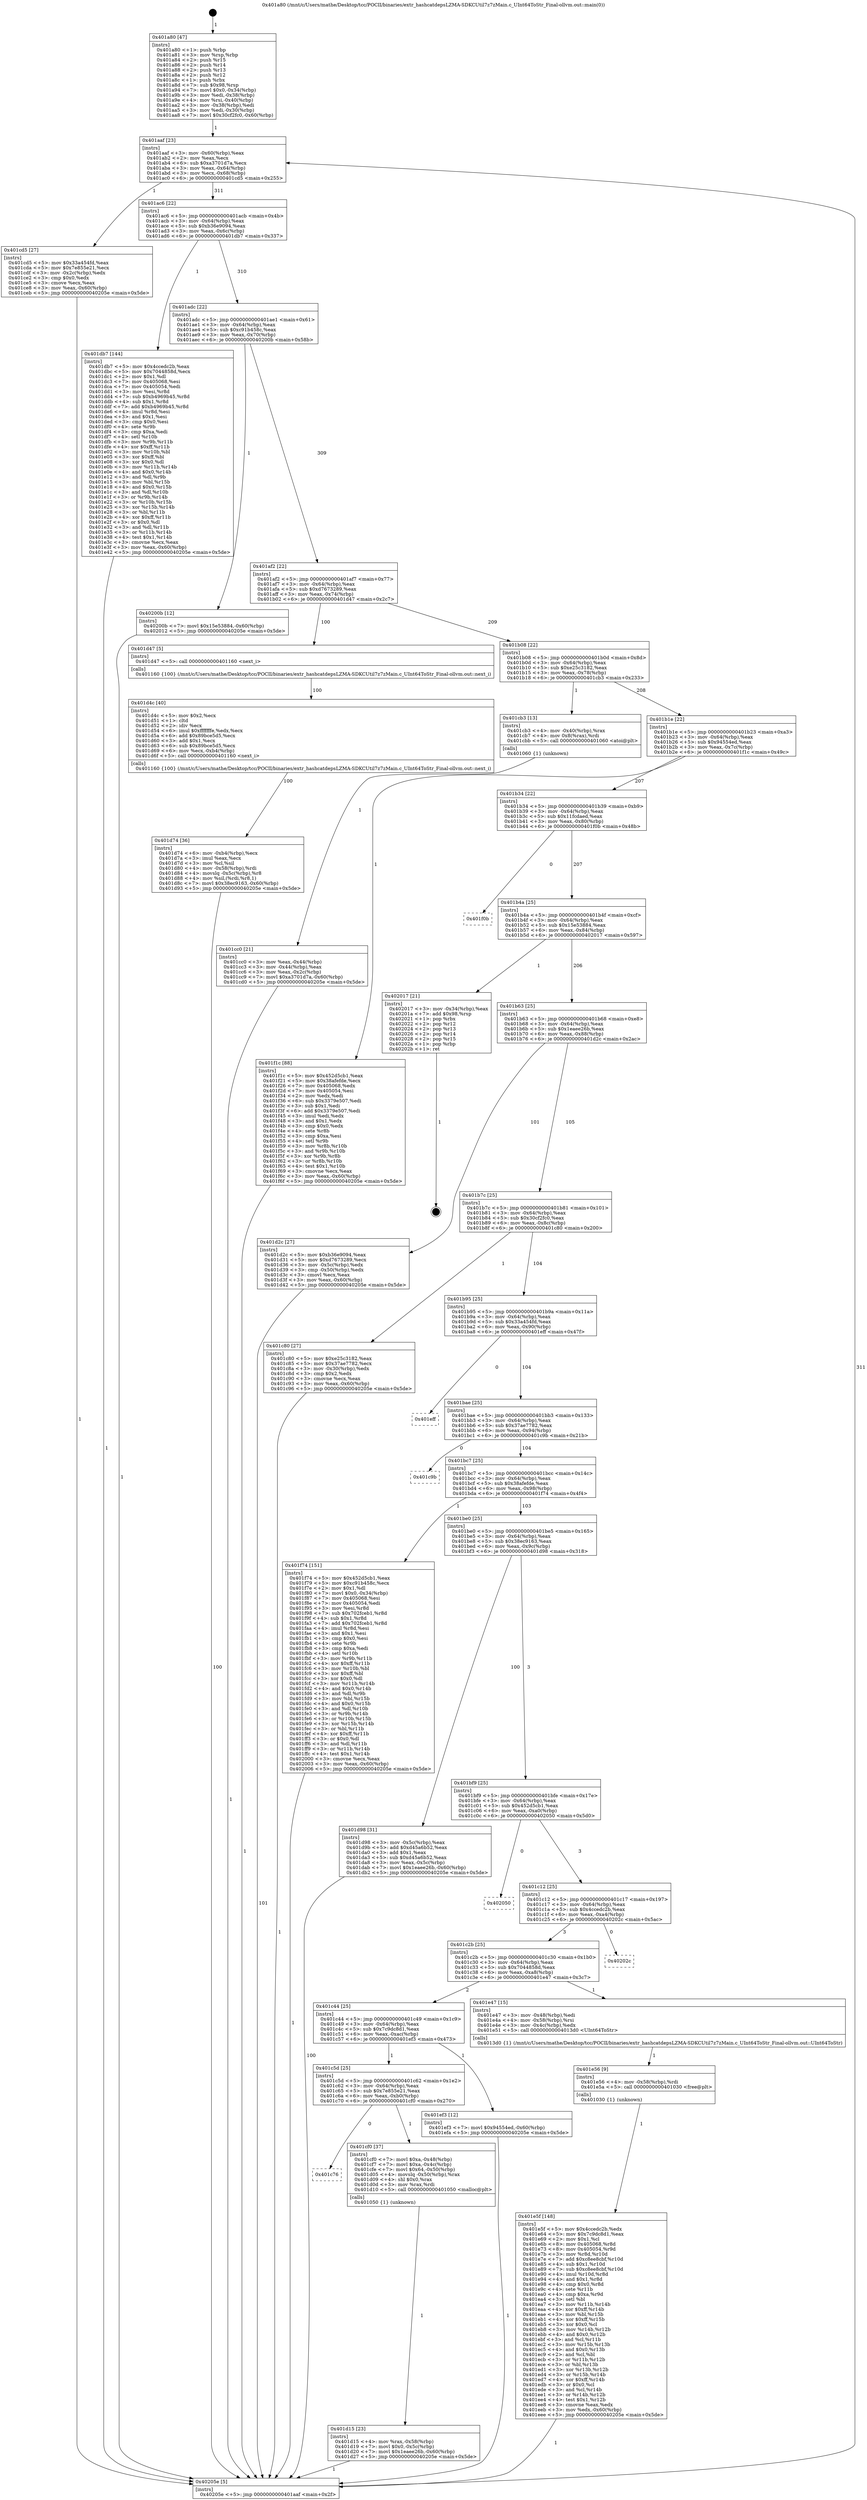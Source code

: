 digraph "0x401a80" {
  label = "0x401a80 (/mnt/c/Users/mathe/Desktop/tcc/POCII/binaries/extr_hashcatdepsLZMA-SDKCUtil7z7zMain.c_UInt64ToStr_Final-ollvm.out::main(0))"
  labelloc = "t"
  node[shape=record]

  Entry [label="",width=0.3,height=0.3,shape=circle,fillcolor=black,style=filled]
  "0x401aaf" [label="{
     0x401aaf [23]\l
     | [instrs]\l
     &nbsp;&nbsp;0x401aaf \<+3\>: mov -0x60(%rbp),%eax\l
     &nbsp;&nbsp;0x401ab2 \<+2\>: mov %eax,%ecx\l
     &nbsp;&nbsp;0x401ab4 \<+6\>: sub $0xa3701d7a,%ecx\l
     &nbsp;&nbsp;0x401aba \<+3\>: mov %eax,-0x64(%rbp)\l
     &nbsp;&nbsp;0x401abd \<+3\>: mov %ecx,-0x68(%rbp)\l
     &nbsp;&nbsp;0x401ac0 \<+6\>: je 0000000000401cd5 \<main+0x255\>\l
  }"]
  "0x401cd5" [label="{
     0x401cd5 [27]\l
     | [instrs]\l
     &nbsp;&nbsp;0x401cd5 \<+5\>: mov $0x33a454fd,%eax\l
     &nbsp;&nbsp;0x401cda \<+5\>: mov $0x7e855e21,%ecx\l
     &nbsp;&nbsp;0x401cdf \<+3\>: mov -0x2c(%rbp),%edx\l
     &nbsp;&nbsp;0x401ce2 \<+3\>: cmp $0x0,%edx\l
     &nbsp;&nbsp;0x401ce5 \<+3\>: cmove %ecx,%eax\l
     &nbsp;&nbsp;0x401ce8 \<+3\>: mov %eax,-0x60(%rbp)\l
     &nbsp;&nbsp;0x401ceb \<+5\>: jmp 000000000040205e \<main+0x5de\>\l
  }"]
  "0x401ac6" [label="{
     0x401ac6 [22]\l
     | [instrs]\l
     &nbsp;&nbsp;0x401ac6 \<+5\>: jmp 0000000000401acb \<main+0x4b\>\l
     &nbsp;&nbsp;0x401acb \<+3\>: mov -0x64(%rbp),%eax\l
     &nbsp;&nbsp;0x401ace \<+5\>: sub $0xb36e9094,%eax\l
     &nbsp;&nbsp;0x401ad3 \<+3\>: mov %eax,-0x6c(%rbp)\l
     &nbsp;&nbsp;0x401ad6 \<+6\>: je 0000000000401db7 \<main+0x337\>\l
  }"]
  Exit [label="",width=0.3,height=0.3,shape=circle,fillcolor=black,style=filled,peripheries=2]
  "0x401db7" [label="{
     0x401db7 [144]\l
     | [instrs]\l
     &nbsp;&nbsp;0x401db7 \<+5\>: mov $0x4ccedc2b,%eax\l
     &nbsp;&nbsp;0x401dbc \<+5\>: mov $0x7044858d,%ecx\l
     &nbsp;&nbsp;0x401dc1 \<+2\>: mov $0x1,%dl\l
     &nbsp;&nbsp;0x401dc3 \<+7\>: mov 0x405068,%esi\l
     &nbsp;&nbsp;0x401dca \<+7\>: mov 0x405054,%edi\l
     &nbsp;&nbsp;0x401dd1 \<+3\>: mov %esi,%r8d\l
     &nbsp;&nbsp;0x401dd4 \<+7\>: sub $0xb4969b45,%r8d\l
     &nbsp;&nbsp;0x401ddb \<+4\>: sub $0x1,%r8d\l
     &nbsp;&nbsp;0x401ddf \<+7\>: add $0xb4969b45,%r8d\l
     &nbsp;&nbsp;0x401de6 \<+4\>: imul %r8d,%esi\l
     &nbsp;&nbsp;0x401dea \<+3\>: and $0x1,%esi\l
     &nbsp;&nbsp;0x401ded \<+3\>: cmp $0x0,%esi\l
     &nbsp;&nbsp;0x401df0 \<+4\>: sete %r9b\l
     &nbsp;&nbsp;0x401df4 \<+3\>: cmp $0xa,%edi\l
     &nbsp;&nbsp;0x401df7 \<+4\>: setl %r10b\l
     &nbsp;&nbsp;0x401dfb \<+3\>: mov %r9b,%r11b\l
     &nbsp;&nbsp;0x401dfe \<+4\>: xor $0xff,%r11b\l
     &nbsp;&nbsp;0x401e02 \<+3\>: mov %r10b,%bl\l
     &nbsp;&nbsp;0x401e05 \<+3\>: xor $0xff,%bl\l
     &nbsp;&nbsp;0x401e08 \<+3\>: xor $0x0,%dl\l
     &nbsp;&nbsp;0x401e0b \<+3\>: mov %r11b,%r14b\l
     &nbsp;&nbsp;0x401e0e \<+4\>: and $0x0,%r14b\l
     &nbsp;&nbsp;0x401e12 \<+3\>: and %dl,%r9b\l
     &nbsp;&nbsp;0x401e15 \<+3\>: mov %bl,%r15b\l
     &nbsp;&nbsp;0x401e18 \<+4\>: and $0x0,%r15b\l
     &nbsp;&nbsp;0x401e1c \<+3\>: and %dl,%r10b\l
     &nbsp;&nbsp;0x401e1f \<+3\>: or %r9b,%r14b\l
     &nbsp;&nbsp;0x401e22 \<+3\>: or %r10b,%r15b\l
     &nbsp;&nbsp;0x401e25 \<+3\>: xor %r15b,%r14b\l
     &nbsp;&nbsp;0x401e28 \<+3\>: or %bl,%r11b\l
     &nbsp;&nbsp;0x401e2b \<+4\>: xor $0xff,%r11b\l
     &nbsp;&nbsp;0x401e2f \<+3\>: or $0x0,%dl\l
     &nbsp;&nbsp;0x401e32 \<+3\>: and %dl,%r11b\l
     &nbsp;&nbsp;0x401e35 \<+3\>: or %r11b,%r14b\l
     &nbsp;&nbsp;0x401e38 \<+4\>: test $0x1,%r14b\l
     &nbsp;&nbsp;0x401e3c \<+3\>: cmovne %ecx,%eax\l
     &nbsp;&nbsp;0x401e3f \<+3\>: mov %eax,-0x60(%rbp)\l
     &nbsp;&nbsp;0x401e42 \<+5\>: jmp 000000000040205e \<main+0x5de\>\l
  }"]
  "0x401adc" [label="{
     0x401adc [22]\l
     | [instrs]\l
     &nbsp;&nbsp;0x401adc \<+5\>: jmp 0000000000401ae1 \<main+0x61\>\l
     &nbsp;&nbsp;0x401ae1 \<+3\>: mov -0x64(%rbp),%eax\l
     &nbsp;&nbsp;0x401ae4 \<+5\>: sub $0xc91b458c,%eax\l
     &nbsp;&nbsp;0x401ae9 \<+3\>: mov %eax,-0x70(%rbp)\l
     &nbsp;&nbsp;0x401aec \<+6\>: je 000000000040200b \<main+0x58b\>\l
  }"]
  "0x401e5f" [label="{
     0x401e5f [148]\l
     | [instrs]\l
     &nbsp;&nbsp;0x401e5f \<+5\>: mov $0x4ccedc2b,%edx\l
     &nbsp;&nbsp;0x401e64 \<+5\>: mov $0x7c9dc8d1,%eax\l
     &nbsp;&nbsp;0x401e69 \<+2\>: mov $0x1,%cl\l
     &nbsp;&nbsp;0x401e6b \<+8\>: mov 0x405068,%r8d\l
     &nbsp;&nbsp;0x401e73 \<+8\>: mov 0x405054,%r9d\l
     &nbsp;&nbsp;0x401e7b \<+3\>: mov %r8d,%r10d\l
     &nbsp;&nbsp;0x401e7e \<+7\>: add $0xc8ee8cbf,%r10d\l
     &nbsp;&nbsp;0x401e85 \<+4\>: sub $0x1,%r10d\l
     &nbsp;&nbsp;0x401e89 \<+7\>: sub $0xc8ee8cbf,%r10d\l
     &nbsp;&nbsp;0x401e90 \<+4\>: imul %r10d,%r8d\l
     &nbsp;&nbsp;0x401e94 \<+4\>: and $0x1,%r8d\l
     &nbsp;&nbsp;0x401e98 \<+4\>: cmp $0x0,%r8d\l
     &nbsp;&nbsp;0x401e9c \<+4\>: sete %r11b\l
     &nbsp;&nbsp;0x401ea0 \<+4\>: cmp $0xa,%r9d\l
     &nbsp;&nbsp;0x401ea4 \<+3\>: setl %bl\l
     &nbsp;&nbsp;0x401ea7 \<+3\>: mov %r11b,%r14b\l
     &nbsp;&nbsp;0x401eaa \<+4\>: xor $0xff,%r14b\l
     &nbsp;&nbsp;0x401eae \<+3\>: mov %bl,%r15b\l
     &nbsp;&nbsp;0x401eb1 \<+4\>: xor $0xff,%r15b\l
     &nbsp;&nbsp;0x401eb5 \<+3\>: xor $0x0,%cl\l
     &nbsp;&nbsp;0x401eb8 \<+3\>: mov %r14b,%r12b\l
     &nbsp;&nbsp;0x401ebb \<+4\>: and $0x0,%r12b\l
     &nbsp;&nbsp;0x401ebf \<+3\>: and %cl,%r11b\l
     &nbsp;&nbsp;0x401ec2 \<+3\>: mov %r15b,%r13b\l
     &nbsp;&nbsp;0x401ec5 \<+4\>: and $0x0,%r13b\l
     &nbsp;&nbsp;0x401ec9 \<+2\>: and %cl,%bl\l
     &nbsp;&nbsp;0x401ecb \<+3\>: or %r11b,%r12b\l
     &nbsp;&nbsp;0x401ece \<+3\>: or %bl,%r13b\l
     &nbsp;&nbsp;0x401ed1 \<+3\>: xor %r13b,%r12b\l
     &nbsp;&nbsp;0x401ed4 \<+3\>: or %r15b,%r14b\l
     &nbsp;&nbsp;0x401ed7 \<+4\>: xor $0xff,%r14b\l
     &nbsp;&nbsp;0x401edb \<+3\>: or $0x0,%cl\l
     &nbsp;&nbsp;0x401ede \<+3\>: and %cl,%r14b\l
     &nbsp;&nbsp;0x401ee1 \<+3\>: or %r14b,%r12b\l
     &nbsp;&nbsp;0x401ee4 \<+4\>: test $0x1,%r12b\l
     &nbsp;&nbsp;0x401ee8 \<+3\>: cmovne %eax,%edx\l
     &nbsp;&nbsp;0x401eeb \<+3\>: mov %edx,-0x60(%rbp)\l
     &nbsp;&nbsp;0x401eee \<+5\>: jmp 000000000040205e \<main+0x5de\>\l
  }"]
  "0x40200b" [label="{
     0x40200b [12]\l
     | [instrs]\l
     &nbsp;&nbsp;0x40200b \<+7\>: movl $0x15e53884,-0x60(%rbp)\l
     &nbsp;&nbsp;0x402012 \<+5\>: jmp 000000000040205e \<main+0x5de\>\l
  }"]
  "0x401af2" [label="{
     0x401af2 [22]\l
     | [instrs]\l
     &nbsp;&nbsp;0x401af2 \<+5\>: jmp 0000000000401af7 \<main+0x77\>\l
     &nbsp;&nbsp;0x401af7 \<+3\>: mov -0x64(%rbp),%eax\l
     &nbsp;&nbsp;0x401afa \<+5\>: sub $0xd7673289,%eax\l
     &nbsp;&nbsp;0x401aff \<+3\>: mov %eax,-0x74(%rbp)\l
     &nbsp;&nbsp;0x401b02 \<+6\>: je 0000000000401d47 \<main+0x2c7\>\l
  }"]
  "0x401e56" [label="{
     0x401e56 [9]\l
     | [instrs]\l
     &nbsp;&nbsp;0x401e56 \<+4\>: mov -0x58(%rbp),%rdi\l
     &nbsp;&nbsp;0x401e5a \<+5\>: call 0000000000401030 \<free@plt\>\l
     | [calls]\l
     &nbsp;&nbsp;0x401030 \{1\} (unknown)\l
  }"]
  "0x401d47" [label="{
     0x401d47 [5]\l
     | [instrs]\l
     &nbsp;&nbsp;0x401d47 \<+5\>: call 0000000000401160 \<next_i\>\l
     | [calls]\l
     &nbsp;&nbsp;0x401160 \{100\} (/mnt/c/Users/mathe/Desktop/tcc/POCII/binaries/extr_hashcatdepsLZMA-SDKCUtil7z7zMain.c_UInt64ToStr_Final-ollvm.out::next_i)\l
  }"]
  "0x401b08" [label="{
     0x401b08 [22]\l
     | [instrs]\l
     &nbsp;&nbsp;0x401b08 \<+5\>: jmp 0000000000401b0d \<main+0x8d\>\l
     &nbsp;&nbsp;0x401b0d \<+3\>: mov -0x64(%rbp),%eax\l
     &nbsp;&nbsp;0x401b10 \<+5\>: sub $0xe25c3182,%eax\l
     &nbsp;&nbsp;0x401b15 \<+3\>: mov %eax,-0x78(%rbp)\l
     &nbsp;&nbsp;0x401b18 \<+6\>: je 0000000000401cb3 \<main+0x233\>\l
  }"]
  "0x401d74" [label="{
     0x401d74 [36]\l
     | [instrs]\l
     &nbsp;&nbsp;0x401d74 \<+6\>: mov -0xb4(%rbp),%ecx\l
     &nbsp;&nbsp;0x401d7a \<+3\>: imul %eax,%ecx\l
     &nbsp;&nbsp;0x401d7d \<+3\>: mov %cl,%sil\l
     &nbsp;&nbsp;0x401d80 \<+4\>: mov -0x58(%rbp),%rdi\l
     &nbsp;&nbsp;0x401d84 \<+4\>: movslq -0x5c(%rbp),%r8\l
     &nbsp;&nbsp;0x401d88 \<+4\>: mov %sil,(%rdi,%r8,1)\l
     &nbsp;&nbsp;0x401d8c \<+7\>: movl $0x38ec9163,-0x60(%rbp)\l
     &nbsp;&nbsp;0x401d93 \<+5\>: jmp 000000000040205e \<main+0x5de\>\l
  }"]
  "0x401cb3" [label="{
     0x401cb3 [13]\l
     | [instrs]\l
     &nbsp;&nbsp;0x401cb3 \<+4\>: mov -0x40(%rbp),%rax\l
     &nbsp;&nbsp;0x401cb7 \<+4\>: mov 0x8(%rax),%rdi\l
     &nbsp;&nbsp;0x401cbb \<+5\>: call 0000000000401060 \<atoi@plt\>\l
     | [calls]\l
     &nbsp;&nbsp;0x401060 \{1\} (unknown)\l
  }"]
  "0x401b1e" [label="{
     0x401b1e [22]\l
     | [instrs]\l
     &nbsp;&nbsp;0x401b1e \<+5\>: jmp 0000000000401b23 \<main+0xa3\>\l
     &nbsp;&nbsp;0x401b23 \<+3\>: mov -0x64(%rbp),%eax\l
     &nbsp;&nbsp;0x401b26 \<+5\>: sub $0x94554ed,%eax\l
     &nbsp;&nbsp;0x401b2b \<+3\>: mov %eax,-0x7c(%rbp)\l
     &nbsp;&nbsp;0x401b2e \<+6\>: je 0000000000401f1c \<main+0x49c\>\l
  }"]
  "0x401d4c" [label="{
     0x401d4c [40]\l
     | [instrs]\l
     &nbsp;&nbsp;0x401d4c \<+5\>: mov $0x2,%ecx\l
     &nbsp;&nbsp;0x401d51 \<+1\>: cltd\l
     &nbsp;&nbsp;0x401d52 \<+2\>: idiv %ecx\l
     &nbsp;&nbsp;0x401d54 \<+6\>: imul $0xfffffffe,%edx,%ecx\l
     &nbsp;&nbsp;0x401d5a \<+6\>: add $0x89bce5d5,%ecx\l
     &nbsp;&nbsp;0x401d60 \<+3\>: add $0x1,%ecx\l
     &nbsp;&nbsp;0x401d63 \<+6\>: sub $0x89bce5d5,%ecx\l
     &nbsp;&nbsp;0x401d69 \<+6\>: mov %ecx,-0xb4(%rbp)\l
     &nbsp;&nbsp;0x401d6f \<+5\>: call 0000000000401160 \<next_i\>\l
     | [calls]\l
     &nbsp;&nbsp;0x401160 \{100\} (/mnt/c/Users/mathe/Desktop/tcc/POCII/binaries/extr_hashcatdepsLZMA-SDKCUtil7z7zMain.c_UInt64ToStr_Final-ollvm.out::next_i)\l
  }"]
  "0x401f1c" [label="{
     0x401f1c [88]\l
     | [instrs]\l
     &nbsp;&nbsp;0x401f1c \<+5\>: mov $0x452d5cb1,%eax\l
     &nbsp;&nbsp;0x401f21 \<+5\>: mov $0x38afefde,%ecx\l
     &nbsp;&nbsp;0x401f26 \<+7\>: mov 0x405068,%edx\l
     &nbsp;&nbsp;0x401f2d \<+7\>: mov 0x405054,%esi\l
     &nbsp;&nbsp;0x401f34 \<+2\>: mov %edx,%edi\l
     &nbsp;&nbsp;0x401f36 \<+6\>: sub $0x3379e507,%edi\l
     &nbsp;&nbsp;0x401f3c \<+3\>: sub $0x1,%edi\l
     &nbsp;&nbsp;0x401f3f \<+6\>: add $0x3379e507,%edi\l
     &nbsp;&nbsp;0x401f45 \<+3\>: imul %edi,%edx\l
     &nbsp;&nbsp;0x401f48 \<+3\>: and $0x1,%edx\l
     &nbsp;&nbsp;0x401f4b \<+3\>: cmp $0x0,%edx\l
     &nbsp;&nbsp;0x401f4e \<+4\>: sete %r8b\l
     &nbsp;&nbsp;0x401f52 \<+3\>: cmp $0xa,%esi\l
     &nbsp;&nbsp;0x401f55 \<+4\>: setl %r9b\l
     &nbsp;&nbsp;0x401f59 \<+3\>: mov %r8b,%r10b\l
     &nbsp;&nbsp;0x401f5c \<+3\>: and %r9b,%r10b\l
     &nbsp;&nbsp;0x401f5f \<+3\>: xor %r9b,%r8b\l
     &nbsp;&nbsp;0x401f62 \<+3\>: or %r8b,%r10b\l
     &nbsp;&nbsp;0x401f65 \<+4\>: test $0x1,%r10b\l
     &nbsp;&nbsp;0x401f69 \<+3\>: cmovne %ecx,%eax\l
     &nbsp;&nbsp;0x401f6c \<+3\>: mov %eax,-0x60(%rbp)\l
     &nbsp;&nbsp;0x401f6f \<+5\>: jmp 000000000040205e \<main+0x5de\>\l
  }"]
  "0x401b34" [label="{
     0x401b34 [22]\l
     | [instrs]\l
     &nbsp;&nbsp;0x401b34 \<+5\>: jmp 0000000000401b39 \<main+0xb9\>\l
     &nbsp;&nbsp;0x401b39 \<+3\>: mov -0x64(%rbp),%eax\l
     &nbsp;&nbsp;0x401b3c \<+5\>: sub $0x11fcdaed,%eax\l
     &nbsp;&nbsp;0x401b41 \<+3\>: mov %eax,-0x80(%rbp)\l
     &nbsp;&nbsp;0x401b44 \<+6\>: je 0000000000401f0b \<main+0x48b\>\l
  }"]
  "0x401d15" [label="{
     0x401d15 [23]\l
     | [instrs]\l
     &nbsp;&nbsp;0x401d15 \<+4\>: mov %rax,-0x58(%rbp)\l
     &nbsp;&nbsp;0x401d19 \<+7\>: movl $0x0,-0x5c(%rbp)\l
     &nbsp;&nbsp;0x401d20 \<+7\>: movl $0x1eaee26b,-0x60(%rbp)\l
     &nbsp;&nbsp;0x401d27 \<+5\>: jmp 000000000040205e \<main+0x5de\>\l
  }"]
  "0x401f0b" [label="{
     0x401f0b\l
  }", style=dashed]
  "0x401b4a" [label="{
     0x401b4a [25]\l
     | [instrs]\l
     &nbsp;&nbsp;0x401b4a \<+5\>: jmp 0000000000401b4f \<main+0xcf\>\l
     &nbsp;&nbsp;0x401b4f \<+3\>: mov -0x64(%rbp),%eax\l
     &nbsp;&nbsp;0x401b52 \<+5\>: sub $0x15e53884,%eax\l
     &nbsp;&nbsp;0x401b57 \<+6\>: mov %eax,-0x84(%rbp)\l
     &nbsp;&nbsp;0x401b5d \<+6\>: je 0000000000402017 \<main+0x597\>\l
  }"]
  "0x401c76" [label="{
     0x401c76\l
  }", style=dashed]
  "0x402017" [label="{
     0x402017 [21]\l
     | [instrs]\l
     &nbsp;&nbsp;0x402017 \<+3\>: mov -0x34(%rbp),%eax\l
     &nbsp;&nbsp;0x40201a \<+7\>: add $0x98,%rsp\l
     &nbsp;&nbsp;0x402021 \<+1\>: pop %rbx\l
     &nbsp;&nbsp;0x402022 \<+2\>: pop %r12\l
     &nbsp;&nbsp;0x402024 \<+2\>: pop %r13\l
     &nbsp;&nbsp;0x402026 \<+2\>: pop %r14\l
     &nbsp;&nbsp;0x402028 \<+2\>: pop %r15\l
     &nbsp;&nbsp;0x40202a \<+1\>: pop %rbp\l
     &nbsp;&nbsp;0x40202b \<+1\>: ret\l
  }"]
  "0x401b63" [label="{
     0x401b63 [25]\l
     | [instrs]\l
     &nbsp;&nbsp;0x401b63 \<+5\>: jmp 0000000000401b68 \<main+0xe8\>\l
     &nbsp;&nbsp;0x401b68 \<+3\>: mov -0x64(%rbp),%eax\l
     &nbsp;&nbsp;0x401b6b \<+5\>: sub $0x1eaee26b,%eax\l
     &nbsp;&nbsp;0x401b70 \<+6\>: mov %eax,-0x88(%rbp)\l
     &nbsp;&nbsp;0x401b76 \<+6\>: je 0000000000401d2c \<main+0x2ac\>\l
  }"]
  "0x401cf0" [label="{
     0x401cf0 [37]\l
     | [instrs]\l
     &nbsp;&nbsp;0x401cf0 \<+7\>: movl $0xa,-0x48(%rbp)\l
     &nbsp;&nbsp;0x401cf7 \<+7\>: movl $0xa,-0x4c(%rbp)\l
     &nbsp;&nbsp;0x401cfe \<+7\>: movl $0x64,-0x50(%rbp)\l
     &nbsp;&nbsp;0x401d05 \<+4\>: movslq -0x50(%rbp),%rax\l
     &nbsp;&nbsp;0x401d09 \<+4\>: shl $0x0,%rax\l
     &nbsp;&nbsp;0x401d0d \<+3\>: mov %rax,%rdi\l
     &nbsp;&nbsp;0x401d10 \<+5\>: call 0000000000401050 \<malloc@plt\>\l
     | [calls]\l
     &nbsp;&nbsp;0x401050 \{1\} (unknown)\l
  }"]
  "0x401d2c" [label="{
     0x401d2c [27]\l
     | [instrs]\l
     &nbsp;&nbsp;0x401d2c \<+5\>: mov $0xb36e9094,%eax\l
     &nbsp;&nbsp;0x401d31 \<+5\>: mov $0xd7673289,%ecx\l
     &nbsp;&nbsp;0x401d36 \<+3\>: mov -0x5c(%rbp),%edx\l
     &nbsp;&nbsp;0x401d39 \<+3\>: cmp -0x50(%rbp),%edx\l
     &nbsp;&nbsp;0x401d3c \<+3\>: cmovl %ecx,%eax\l
     &nbsp;&nbsp;0x401d3f \<+3\>: mov %eax,-0x60(%rbp)\l
     &nbsp;&nbsp;0x401d42 \<+5\>: jmp 000000000040205e \<main+0x5de\>\l
  }"]
  "0x401b7c" [label="{
     0x401b7c [25]\l
     | [instrs]\l
     &nbsp;&nbsp;0x401b7c \<+5\>: jmp 0000000000401b81 \<main+0x101\>\l
     &nbsp;&nbsp;0x401b81 \<+3\>: mov -0x64(%rbp),%eax\l
     &nbsp;&nbsp;0x401b84 \<+5\>: sub $0x30cf2fc0,%eax\l
     &nbsp;&nbsp;0x401b89 \<+6\>: mov %eax,-0x8c(%rbp)\l
     &nbsp;&nbsp;0x401b8f \<+6\>: je 0000000000401c80 \<main+0x200\>\l
  }"]
  "0x401c5d" [label="{
     0x401c5d [25]\l
     | [instrs]\l
     &nbsp;&nbsp;0x401c5d \<+5\>: jmp 0000000000401c62 \<main+0x1e2\>\l
     &nbsp;&nbsp;0x401c62 \<+3\>: mov -0x64(%rbp),%eax\l
     &nbsp;&nbsp;0x401c65 \<+5\>: sub $0x7e855e21,%eax\l
     &nbsp;&nbsp;0x401c6a \<+6\>: mov %eax,-0xb0(%rbp)\l
     &nbsp;&nbsp;0x401c70 \<+6\>: je 0000000000401cf0 \<main+0x270\>\l
  }"]
  "0x401c80" [label="{
     0x401c80 [27]\l
     | [instrs]\l
     &nbsp;&nbsp;0x401c80 \<+5\>: mov $0xe25c3182,%eax\l
     &nbsp;&nbsp;0x401c85 \<+5\>: mov $0x37ae7782,%ecx\l
     &nbsp;&nbsp;0x401c8a \<+3\>: mov -0x30(%rbp),%edx\l
     &nbsp;&nbsp;0x401c8d \<+3\>: cmp $0x2,%edx\l
     &nbsp;&nbsp;0x401c90 \<+3\>: cmovne %ecx,%eax\l
     &nbsp;&nbsp;0x401c93 \<+3\>: mov %eax,-0x60(%rbp)\l
     &nbsp;&nbsp;0x401c96 \<+5\>: jmp 000000000040205e \<main+0x5de\>\l
  }"]
  "0x401b95" [label="{
     0x401b95 [25]\l
     | [instrs]\l
     &nbsp;&nbsp;0x401b95 \<+5\>: jmp 0000000000401b9a \<main+0x11a\>\l
     &nbsp;&nbsp;0x401b9a \<+3\>: mov -0x64(%rbp),%eax\l
     &nbsp;&nbsp;0x401b9d \<+5\>: sub $0x33a454fd,%eax\l
     &nbsp;&nbsp;0x401ba2 \<+6\>: mov %eax,-0x90(%rbp)\l
     &nbsp;&nbsp;0x401ba8 \<+6\>: je 0000000000401eff \<main+0x47f\>\l
  }"]
  "0x40205e" [label="{
     0x40205e [5]\l
     | [instrs]\l
     &nbsp;&nbsp;0x40205e \<+5\>: jmp 0000000000401aaf \<main+0x2f\>\l
  }"]
  "0x401a80" [label="{
     0x401a80 [47]\l
     | [instrs]\l
     &nbsp;&nbsp;0x401a80 \<+1\>: push %rbp\l
     &nbsp;&nbsp;0x401a81 \<+3\>: mov %rsp,%rbp\l
     &nbsp;&nbsp;0x401a84 \<+2\>: push %r15\l
     &nbsp;&nbsp;0x401a86 \<+2\>: push %r14\l
     &nbsp;&nbsp;0x401a88 \<+2\>: push %r13\l
     &nbsp;&nbsp;0x401a8a \<+2\>: push %r12\l
     &nbsp;&nbsp;0x401a8c \<+1\>: push %rbx\l
     &nbsp;&nbsp;0x401a8d \<+7\>: sub $0x98,%rsp\l
     &nbsp;&nbsp;0x401a94 \<+7\>: movl $0x0,-0x34(%rbp)\l
     &nbsp;&nbsp;0x401a9b \<+3\>: mov %edi,-0x38(%rbp)\l
     &nbsp;&nbsp;0x401a9e \<+4\>: mov %rsi,-0x40(%rbp)\l
     &nbsp;&nbsp;0x401aa2 \<+3\>: mov -0x38(%rbp),%edi\l
     &nbsp;&nbsp;0x401aa5 \<+3\>: mov %edi,-0x30(%rbp)\l
     &nbsp;&nbsp;0x401aa8 \<+7\>: movl $0x30cf2fc0,-0x60(%rbp)\l
  }"]
  "0x401cc0" [label="{
     0x401cc0 [21]\l
     | [instrs]\l
     &nbsp;&nbsp;0x401cc0 \<+3\>: mov %eax,-0x44(%rbp)\l
     &nbsp;&nbsp;0x401cc3 \<+3\>: mov -0x44(%rbp),%eax\l
     &nbsp;&nbsp;0x401cc6 \<+3\>: mov %eax,-0x2c(%rbp)\l
     &nbsp;&nbsp;0x401cc9 \<+7\>: movl $0xa3701d7a,-0x60(%rbp)\l
     &nbsp;&nbsp;0x401cd0 \<+5\>: jmp 000000000040205e \<main+0x5de\>\l
  }"]
  "0x401ef3" [label="{
     0x401ef3 [12]\l
     | [instrs]\l
     &nbsp;&nbsp;0x401ef3 \<+7\>: movl $0x94554ed,-0x60(%rbp)\l
     &nbsp;&nbsp;0x401efa \<+5\>: jmp 000000000040205e \<main+0x5de\>\l
  }"]
  "0x401eff" [label="{
     0x401eff\l
  }", style=dashed]
  "0x401bae" [label="{
     0x401bae [25]\l
     | [instrs]\l
     &nbsp;&nbsp;0x401bae \<+5\>: jmp 0000000000401bb3 \<main+0x133\>\l
     &nbsp;&nbsp;0x401bb3 \<+3\>: mov -0x64(%rbp),%eax\l
     &nbsp;&nbsp;0x401bb6 \<+5\>: sub $0x37ae7782,%eax\l
     &nbsp;&nbsp;0x401bbb \<+6\>: mov %eax,-0x94(%rbp)\l
     &nbsp;&nbsp;0x401bc1 \<+6\>: je 0000000000401c9b \<main+0x21b\>\l
  }"]
  "0x401c44" [label="{
     0x401c44 [25]\l
     | [instrs]\l
     &nbsp;&nbsp;0x401c44 \<+5\>: jmp 0000000000401c49 \<main+0x1c9\>\l
     &nbsp;&nbsp;0x401c49 \<+3\>: mov -0x64(%rbp),%eax\l
     &nbsp;&nbsp;0x401c4c \<+5\>: sub $0x7c9dc8d1,%eax\l
     &nbsp;&nbsp;0x401c51 \<+6\>: mov %eax,-0xac(%rbp)\l
     &nbsp;&nbsp;0x401c57 \<+6\>: je 0000000000401ef3 \<main+0x473\>\l
  }"]
  "0x401c9b" [label="{
     0x401c9b\l
  }", style=dashed]
  "0x401bc7" [label="{
     0x401bc7 [25]\l
     | [instrs]\l
     &nbsp;&nbsp;0x401bc7 \<+5\>: jmp 0000000000401bcc \<main+0x14c\>\l
     &nbsp;&nbsp;0x401bcc \<+3\>: mov -0x64(%rbp),%eax\l
     &nbsp;&nbsp;0x401bcf \<+5\>: sub $0x38afefde,%eax\l
     &nbsp;&nbsp;0x401bd4 \<+6\>: mov %eax,-0x98(%rbp)\l
     &nbsp;&nbsp;0x401bda \<+6\>: je 0000000000401f74 \<main+0x4f4\>\l
  }"]
  "0x401e47" [label="{
     0x401e47 [15]\l
     | [instrs]\l
     &nbsp;&nbsp;0x401e47 \<+3\>: mov -0x48(%rbp),%edi\l
     &nbsp;&nbsp;0x401e4a \<+4\>: mov -0x58(%rbp),%rsi\l
     &nbsp;&nbsp;0x401e4e \<+3\>: mov -0x4c(%rbp),%edx\l
     &nbsp;&nbsp;0x401e51 \<+5\>: call 00000000004013d0 \<UInt64ToStr\>\l
     | [calls]\l
     &nbsp;&nbsp;0x4013d0 \{1\} (/mnt/c/Users/mathe/Desktop/tcc/POCII/binaries/extr_hashcatdepsLZMA-SDKCUtil7z7zMain.c_UInt64ToStr_Final-ollvm.out::UInt64ToStr)\l
  }"]
  "0x401f74" [label="{
     0x401f74 [151]\l
     | [instrs]\l
     &nbsp;&nbsp;0x401f74 \<+5\>: mov $0x452d5cb1,%eax\l
     &nbsp;&nbsp;0x401f79 \<+5\>: mov $0xc91b458c,%ecx\l
     &nbsp;&nbsp;0x401f7e \<+2\>: mov $0x1,%dl\l
     &nbsp;&nbsp;0x401f80 \<+7\>: movl $0x0,-0x34(%rbp)\l
     &nbsp;&nbsp;0x401f87 \<+7\>: mov 0x405068,%esi\l
     &nbsp;&nbsp;0x401f8e \<+7\>: mov 0x405054,%edi\l
     &nbsp;&nbsp;0x401f95 \<+3\>: mov %esi,%r8d\l
     &nbsp;&nbsp;0x401f98 \<+7\>: sub $0x702fceb1,%r8d\l
     &nbsp;&nbsp;0x401f9f \<+4\>: sub $0x1,%r8d\l
     &nbsp;&nbsp;0x401fa3 \<+7\>: add $0x702fceb1,%r8d\l
     &nbsp;&nbsp;0x401faa \<+4\>: imul %r8d,%esi\l
     &nbsp;&nbsp;0x401fae \<+3\>: and $0x1,%esi\l
     &nbsp;&nbsp;0x401fb1 \<+3\>: cmp $0x0,%esi\l
     &nbsp;&nbsp;0x401fb4 \<+4\>: sete %r9b\l
     &nbsp;&nbsp;0x401fb8 \<+3\>: cmp $0xa,%edi\l
     &nbsp;&nbsp;0x401fbb \<+4\>: setl %r10b\l
     &nbsp;&nbsp;0x401fbf \<+3\>: mov %r9b,%r11b\l
     &nbsp;&nbsp;0x401fc2 \<+4\>: xor $0xff,%r11b\l
     &nbsp;&nbsp;0x401fc6 \<+3\>: mov %r10b,%bl\l
     &nbsp;&nbsp;0x401fc9 \<+3\>: xor $0xff,%bl\l
     &nbsp;&nbsp;0x401fcc \<+3\>: xor $0x0,%dl\l
     &nbsp;&nbsp;0x401fcf \<+3\>: mov %r11b,%r14b\l
     &nbsp;&nbsp;0x401fd2 \<+4\>: and $0x0,%r14b\l
     &nbsp;&nbsp;0x401fd6 \<+3\>: and %dl,%r9b\l
     &nbsp;&nbsp;0x401fd9 \<+3\>: mov %bl,%r15b\l
     &nbsp;&nbsp;0x401fdc \<+4\>: and $0x0,%r15b\l
     &nbsp;&nbsp;0x401fe0 \<+3\>: and %dl,%r10b\l
     &nbsp;&nbsp;0x401fe3 \<+3\>: or %r9b,%r14b\l
     &nbsp;&nbsp;0x401fe6 \<+3\>: or %r10b,%r15b\l
     &nbsp;&nbsp;0x401fe9 \<+3\>: xor %r15b,%r14b\l
     &nbsp;&nbsp;0x401fec \<+3\>: or %bl,%r11b\l
     &nbsp;&nbsp;0x401fef \<+4\>: xor $0xff,%r11b\l
     &nbsp;&nbsp;0x401ff3 \<+3\>: or $0x0,%dl\l
     &nbsp;&nbsp;0x401ff6 \<+3\>: and %dl,%r11b\l
     &nbsp;&nbsp;0x401ff9 \<+3\>: or %r11b,%r14b\l
     &nbsp;&nbsp;0x401ffc \<+4\>: test $0x1,%r14b\l
     &nbsp;&nbsp;0x402000 \<+3\>: cmovne %ecx,%eax\l
     &nbsp;&nbsp;0x402003 \<+3\>: mov %eax,-0x60(%rbp)\l
     &nbsp;&nbsp;0x402006 \<+5\>: jmp 000000000040205e \<main+0x5de\>\l
  }"]
  "0x401be0" [label="{
     0x401be0 [25]\l
     | [instrs]\l
     &nbsp;&nbsp;0x401be0 \<+5\>: jmp 0000000000401be5 \<main+0x165\>\l
     &nbsp;&nbsp;0x401be5 \<+3\>: mov -0x64(%rbp),%eax\l
     &nbsp;&nbsp;0x401be8 \<+5\>: sub $0x38ec9163,%eax\l
     &nbsp;&nbsp;0x401bed \<+6\>: mov %eax,-0x9c(%rbp)\l
     &nbsp;&nbsp;0x401bf3 \<+6\>: je 0000000000401d98 \<main+0x318\>\l
  }"]
  "0x401c2b" [label="{
     0x401c2b [25]\l
     | [instrs]\l
     &nbsp;&nbsp;0x401c2b \<+5\>: jmp 0000000000401c30 \<main+0x1b0\>\l
     &nbsp;&nbsp;0x401c30 \<+3\>: mov -0x64(%rbp),%eax\l
     &nbsp;&nbsp;0x401c33 \<+5\>: sub $0x7044858d,%eax\l
     &nbsp;&nbsp;0x401c38 \<+6\>: mov %eax,-0xa8(%rbp)\l
     &nbsp;&nbsp;0x401c3e \<+6\>: je 0000000000401e47 \<main+0x3c7\>\l
  }"]
  "0x401d98" [label="{
     0x401d98 [31]\l
     | [instrs]\l
     &nbsp;&nbsp;0x401d98 \<+3\>: mov -0x5c(%rbp),%eax\l
     &nbsp;&nbsp;0x401d9b \<+5\>: add $0xd45a6b52,%eax\l
     &nbsp;&nbsp;0x401da0 \<+3\>: add $0x1,%eax\l
     &nbsp;&nbsp;0x401da3 \<+5\>: sub $0xd45a6b52,%eax\l
     &nbsp;&nbsp;0x401da8 \<+3\>: mov %eax,-0x5c(%rbp)\l
     &nbsp;&nbsp;0x401dab \<+7\>: movl $0x1eaee26b,-0x60(%rbp)\l
     &nbsp;&nbsp;0x401db2 \<+5\>: jmp 000000000040205e \<main+0x5de\>\l
  }"]
  "0x401bf9" [label="{
     0x401bf9 [25]\l
     | [instrs]\l
     &nbsp;&nbsp;0x401bf9 \<+5\>: jmp 0000000000401bfe \<main+0x17e\>\l
     &nbsp;&nbsp;0x401bfe \<+3\>: mov -0x64(%rbp),%eax\l
     &nbsp;&nbsp;0x401c01 \<+5\>: sub $0x452d5cb1,%eax\l
     &nbsp;&nbsp;0x401c06 \<+6\>: mov %eax,-0xa0(%rbp)\l
     &nbsp;&nbsp;0x401c0c \<+6\>: je 0000000000402050 \<main+0x5d0\>\l
  }"]
  "0x40202c" [label="{
     0x40202c\l
  }", style=dashed]
  "0x402050" [label="{
     0x402050\l
  }", style=dashed]
  "0x401c12" [label="{
     0x401c12 [25]\l
     | [instrs]\l
     &nbsp;&nbsp;0x401c12 \<+5\>: jmp 0000000000401c17 \<main+0x197\>\l
     &nbsp;&nbsp;0x401c17 \<+3\>: mov -0x64(%rbp),%eax\l
     &nbsp;&nbsp;0x401c1a \<+5\>: sub $0x4ccedc2b,%eax\l
     &nbsp;&nbsp;0x401c1f \<+6\>: mov %eax,-0xa4(%rbp)\l
     &nbsp;&nbsp;0x401c25 \<+6\>: je 000000000040202c \<main+0x5ac\>\l
  }"]
  Entry -> "0x401a80" [label=" 1"]
  "0x401aaf" -> "0x401cd5" [label=" 1"]
  "0x401aaf" -> "0x401ac6" [label=" 311"]
  "0x402017" -> Exit [label=" 1"]
  "0x401ac6" -> "0x401db7" [label=" 1"]
  "0x401ac6" -> "0x401adc" [label=" 310"]
  "0x40200b" -> "0x40205e" [label=" 1"]
  "0x401adc" -> "0x40200b" [label=" 1"]
  "0x401adc" -> "0x401af2" [label=" 309"]
  "0x401f74" -> "0x40205e" [label=" 1"]
  "0x401af2" -> "0x401d47" [label=" 100"]
  "0x401af2" -> "0x401b08" [label=" 209"]
  "0x401f1c" -> "0x40205e" [label=" 1"]
  "0x401b08" -> "0x401cb3" [label=" 1"]
  "0x401b08" -> "0x401b1e" [label=" 208"]
  "0x401ef3" -> "0x40205e" [label=" 1"]
  "0x401b1e" -> "0x401f1c" [label=" 1"]
  "0x401b1e" -> "0x401b34" [label=" 207"]
  "0x401e5f" -> "0x40205e" [label=" 1"]
  "0x401b34" -> "0x401f0b" [label=" 0"]
  "0x401b34" -> "0x401b4a" [label=" 207"]
  "0x401e56" -> "0x401e5f" [label=" 1"]
  "0x401b4a" -> "0x402017" [label=" 1"]
  "0x401b4a" -> "0x401b63" [label=" 206"]
  "0x401e47" -> "0x401e56" [label=" 1"]
  "0x401b63" -> "0x401d2c" [label=" 101"]
  "0x401b63" -> "0x401b7c" [label=" 105"]
  "0x401db7" -> "0x40205e" [label=" 1"]
  "0x401b7c" -> "0x401c80" [label=" 1"]
  "0x401b7c" -> "0x401b95" [label=" 104"]
  "0x401c80" -> "0x40205e" [label=" 1"]
  "0x401a80" -> "0x401aaf" [label=" 1"]
  "0x40205e" -> "0x401aaf" [label=" 311"]
  "0x401cb3" -> "0x401cc0" [label=" 1"]
  "0x401cc0" -> "0x40205e" [label=" 1"]
  "0x401cd5" -> "0x40205e" [label=" 1"]
  "0x401d74" -> "0x40205e" [label=" 100"]
  "0x401b95" -> "0x401eff" [label=" 0"]
  "0x401b95" -> "0x401bae" [label=" 104"]
  "0x401d4c" -> "0x401d74" [label=" 100"]
  "0x401bae" -> "0x401c9b" [label=" 0"]
  "0x401bae" -> "0x401bc7" [label=" 104"]
  "0x401d2c" -> "0x40205e" [label=" 101"]
  "0x401bc7" -> "0x401f74" [label=" 1"]
  "0x401bc7" -> "0x401be0" [label=" 103"]
  "0x401d15" -> "0x40205e" [label=" 1"]
  "0x401be0" -> "0x401d98" [label=" 100"]
  "0x401be0" -> "0x401bf9" [label=" 3"]
  "0x401c5d" -> "0x401c76" [label=" 0"]
  "0x401bf9" -> "0x402050" [label=" 0"]
  "0x401bf9" -> "0x401c12" [label=" 3"]
  "0x401c5d" -> "0x401cf0" [label=" 1"]
  "0x401c12" -> "0x40202c" [label=" 0"]
  "0x401c12" -> "0x401c2b" [label=" 3"]
  "0x401cf0" -> "0x401d15" [label=" 1"]
  "0x401c2b" -> "0x401e47" [label=" 1"]
  "0x401c2b" -> "0x401c44" [label=" 2"]
  "0x401d47" -> "0x401d4c" [label=" 100"]
  "0x401c44" -> "0x401ef3" [label=" 1"]
  "0x401c44" -> "0x401c5d" [label=" 1"]
  "0x401d98" -> "0x40205e" [label=" 100"]
}
